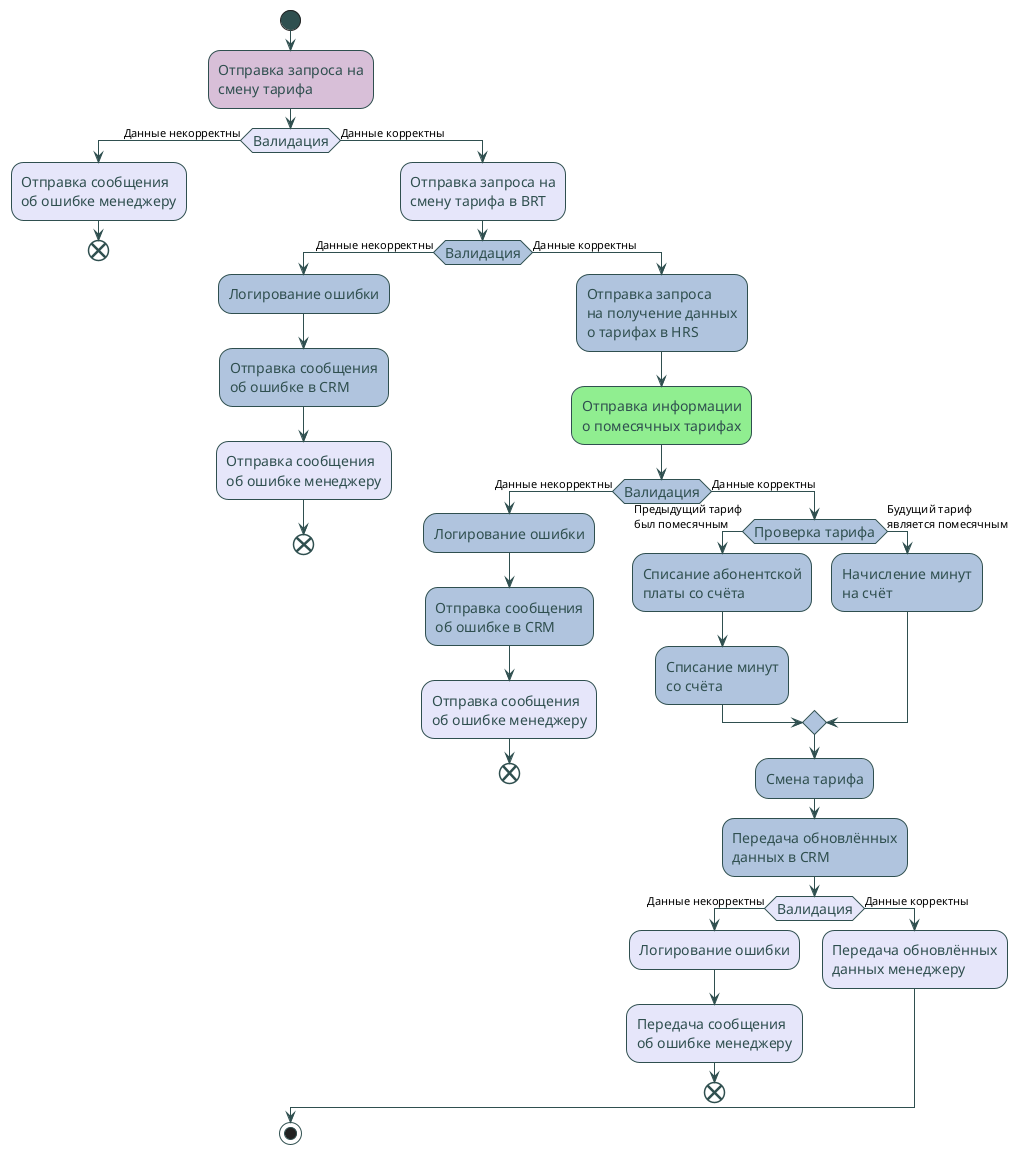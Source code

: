 @startuml Activity

skinparam Activity{
    BackgroundColor Lavender 
    ArrowColor DarkSlateGrey
    StartColor DarkSlateGrey
    StopColor DarkSlateGrey
    EndColor DarkSlateGrey
    BorderColor DarkSlateGrey
    BorderThickness 1
    FontColor DarkSlateGrey
    FontSize 14
}

start

#Thistle :Отправка запроса на\nсмену тарифа;
if (Валидация) then (Данные некорректны)
    :Отправка сообщения\nоб ошибке менеджеру;
    end
else (Данные корректны)
    :Отправка запроса на\nсмену тарифа в BRT;
    skinparam ActivityDiamondBackgroundColor LightSteelBlue
    if (Валидация) then (Данные некорректны)
        #LightSteelBlue :Логирование ошибки;
        #LightSteelBlue :Отправка сообщения\nоб ошибке в CRM;
        :Отправка сообщения\nоб ошибке менеджеру;
        end
    else (Данные корректны)
        #LightSteelBlue :Отправка запроса\nна получение данных\nо тарифах в HRS;
        #LightGreen :Отправка информации\nо помесячных тарифах;
        if (Валидация) then (Данные некорректны)
            #LightSteelBlue :Логирование ошибки;
            #LightSteelBlue :Отправка сообщения\nоб ошибке в CRM;
            :Отправка сообщения\nоб ошибке менеджеру;
            end
        else (Данные корректны)
            if (Проверка тарифа) then (Предыдущий тариф\nбыл помесячным)
                #LightSteelBlue :Списание абонентской\nплаты со счёта;
                #LightSteelBlue :Списание минут\nсо счёта;
            else (Будущий тариф\nявляется помесячным)
                #LightSteelBlue :Начисление минут\nна счёт;
            endif
            #LightSteelBlue :Смена тарифа;
            #LightSteelBlue :Передача обновлённых\nданных в CRM;
            skinparam ActivityDiamondBackgroundColor Lavender
            if (Валидация) then (Данные некорректны)
                :Логирование ошибки;
                :Передача сообщения\nоб ошибке менеджеру;
                end 
            else (Данные корректны)
                :Передача обновлённых\nданных менеджеру;
            endif
        endif
    endif
endif

stop

@enduml